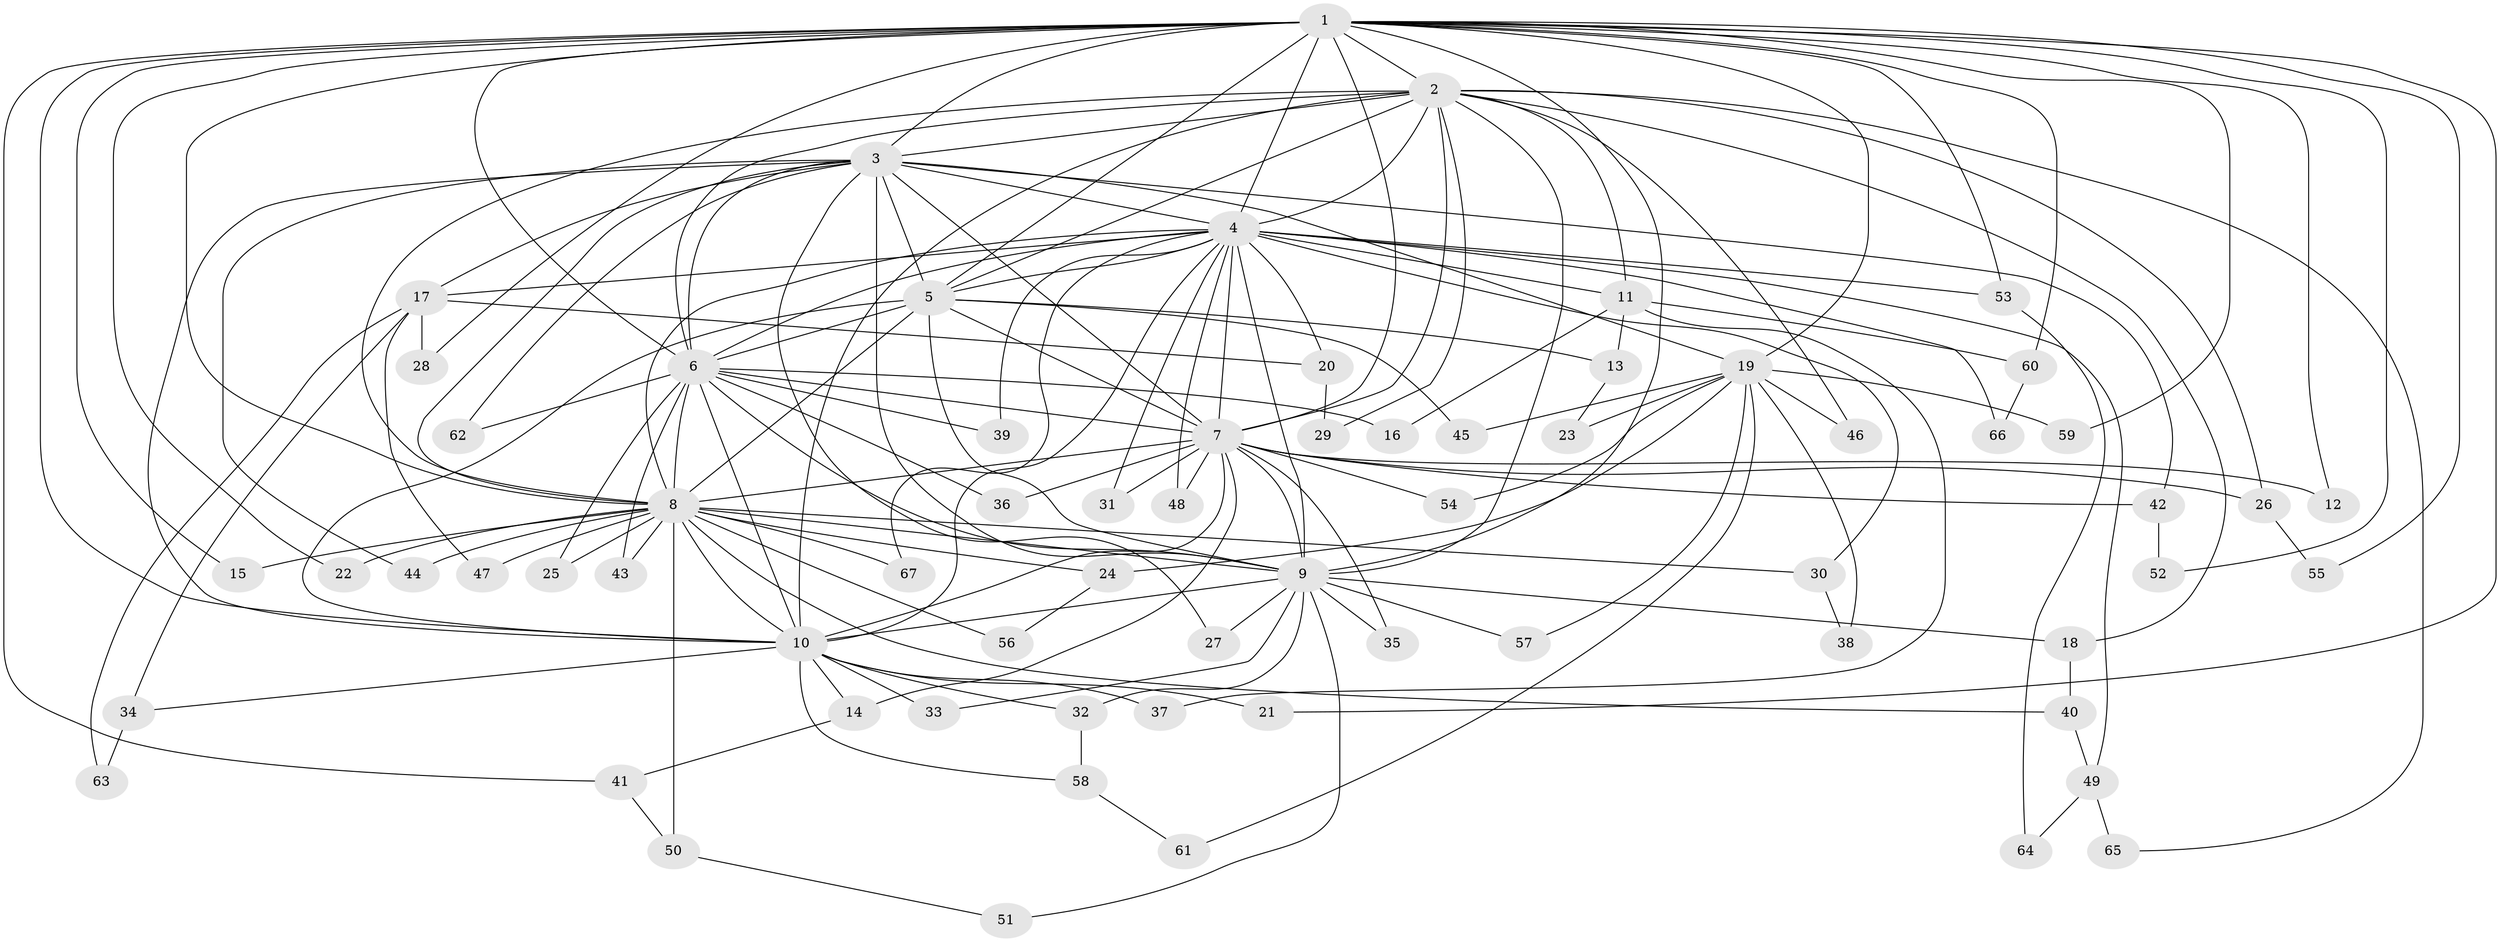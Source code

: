 // Generated by graph-tools (version 1.1) at 2025/34/03/09/25 02:34:35]
// undirected, 67 vertices, 159 edges
graph export_dot {
graph [start="1"]
  node [color=gray90,style=filled];
  1;
  2;
  3;
  4;
  5;
  6;
  7;
  8;
  9;
  10;
  11;
  12;
  13;
  14;
  15;
  16;
  17;
  18;
  19;
  20;
  21;
  22;
  23;
  24;
  25;
  26;
  27;
  28;
  29;
  30;
  31;
  32;
  33;
  34;
  35;
  36;
  37;
  38;
  39;
  40;
  41;
  42;
  43;
  44;
  45;
  46;
  47;
  48;
  49;
  50;
  51;
  52;
  53;
  54;
  55;
  56;
  57;
  58;
  59;
  60;
  61;
  62;
  63;
  64;
  65;
  66;
  67;
  1 -- 2;
  1 -- 3;
  1 -- 4;
  1 -- 5;
  1 -- 6;
  1 -- 7;
  1 -- 8;
  1 -- 9;
  1 -- 10;
  1 -- 12;
  1 -- 15;
  1 -- 19;
  1 -- 21;
  1 -- 22;
  1 -- 28;
  1 -- 41;
  1 -- 52;
  1 -- 53;
  1 -- 55;
  1 -- 59;
  1 -- 60;
  2 -- 3;
  2 -- 4;
  2 -- 5;
  2 -- 6;
  2 -- 7;
  2 -- 8;
  2 -- 9;
  2 -- 10;
  2 -- 11;
  2 -- 18;
  2 -- 26;
  2 -- 29;
  2 -- 46;
  2 -- 65;
  3 -- 4;
  3 -- 5;
  3 -- 6;
  3 -- 7;
  3 -- 8;
  3 -- 9;
  3 -- 10;
  3 -- 17;
  3 -- 19;
  3 -- 27;
  3 -- 42;
  3 -- 44;
  3 -- 62;
  4 -- 5;
  4 -- 6;
  4 -- 7;
  4 -- 8;
  4 -- 9;
  4 -- 10;
  4 -- 11;
  4 -- 17;
  4 -- 20;
  4 -- 30;
  4 -- 31;
  4 -- 39;
  4 -- 48;
  4 -- 49;
  4 -- 53;
  4 -- 66;
  4 -- 67;
  5 -- 6;
  5 -- 7;
  5 -- 8;
  5 -- 9;
  5 -- 10;
  5 -- 13;
  5 -- 45;
  6 -- 7;
  6 -- 8;
  6 -- 9;
  6 -- 10;
  6 -- 16;
  6 -- 25;
  6 -- 36;
  6 -- 39;
  6 -- 43;
  6 -- 62;
  7 -- 8;
  7 -- 9;
  7 -- 10;
  7 -- 12;
  7 -- 14;
  7 -- 26;
  7 -- 31;
  7 -- 35;
  7 -- 36;
  7 -- 42;
  7 -- 48;
  7 -- 54;
  8 -- 9;
  8 -- 10;
  8 -- 15;
  8 -- 22;
  8 -- 24;
  8 -- 25;
  8 -- 30;
  8 -- 40;
  8 -- 43;
  8 -- 44;
  8 -- 47;
  8 -- 50;
  8 -- 56;
  8 -- 67;
  9 -- 10;
  9 -- 18;
  9 -- 27;
  9 -- 32;
  9 -- 33;
  9 -- 35;
  9 -- 51;
  9 -- 57;
  10 -- 14;
  10 -- 21;
  10 -- 32;
  10 -- 33;
  10 -- 34;
  10 -- 37;
  10 -- 58;
  11 -- 13;
  11 -- 16;
  11 -- 37;
  11 -- 60;
  13 -- 23;
  14 -- 41;
  17 -- 20;
  17 -- 28;
  17 -- 34;
  17 -- 47;
  17 -- 63;
  18 -- 40;
  19 -- 23;
  19 -- 24;
  19 -- 38;
  19 -- 45;
  19 -- 46;
  19 -- 54;
  19 -- 57;
  19 -- 59;
  19 -- 61;
  20 -- 29;
  24 -- 56;
  26 -- 55;
  30 -- 38;
  32 -- 58;
  34 -- 63;
  40 -- 49;
  41 -- 50;
  42 -- 52;
  49 -- 64;
  49 -- 65;
  50 -- 51;
  53 -- 64;
  58 -- 61;
  60 -- 66;
}
